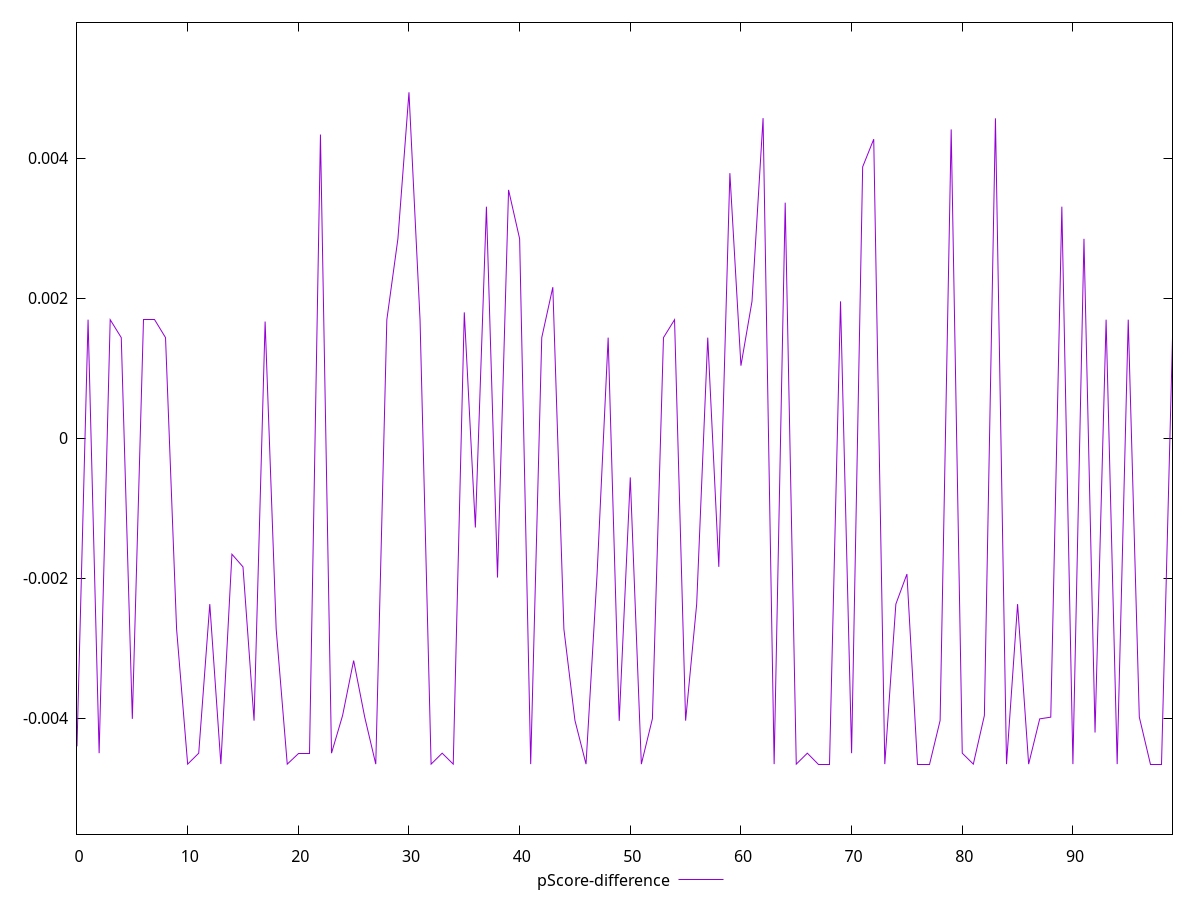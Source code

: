 reset

$pScoreDifference <<EOF
0 -0.004404017499953894
1 0.0016909743048152404
2 -0.004501804310517166
3 0.0016909743048152404
4 0.0014349555156591975
5 -0.004011619468976704
6 0.0016909743048152404
7 0.0016909743048152404
8 0.0014349555156591975
9 -0.0027289667531306128
10 -0.004658299055735227
11 -0.004501804310517166
12 -0.0023720976303206465
13 -0.004658299055735227
14 -0.0016593797549947498
15 -0.0018402122559053602
16 -0.004037203594357766
17 0.0016647210553605296
18 -0.0027289667531306128
19 -0.004658299055735227
20 -0.004501804310517166
21 -0.004501804310517166
22 0.004335942245955793
23 -0.004501804310517166
24 -0.003964150624280674
25 -0.003178377216430106
26 -0.0039857557031897
27 -0.004658299055735227
28 0.0016909743048152404
29 0.002846896622813122
30 0.004939743917957373
31 0.0016909743048152404
32 -0.004658299055735227
33 -0.004501804310517166
34 -0.004658299055735227
35 0.0017959756539759342
36 -0.001277766092167676
37 0.0033059224797628017
38 -0.0019926744521693296
39 0.003545292193010585
40 0.002846896622813122
41 -0.004658299055735227
42 0.0014349555156591975
43 0.0021553654909889364
44 -0.0027289667531306128
45 -0.004034562741140104
46 -0.004658299055735227
47 -0.0019427990435524345
48 0.0014349555156591975
49 -0.004039855067647194
50 -0.0005619342015447115
51 -0.004658299055735227
52 -0.0040095427263871965
53 0.0014349555156591975
54 0.0016909743048152404
55 -0.004037203594357766
56 -0.0023720976303206465
57 0.0014349555156591975
58 -0.0018402122559053602
59 0.003784577840051373
60 0.0010339159571350898
61 0.0019534426856701037
62 0.004570663107023271
63 -0.004658299055735227
64 0.003362307191802749
65 -0.004658299055735227
66 -0.004501804310517166
67 -0.004658299055735227
68 -0.004658299055735227
69 0.0019534426856701037
70 -0.004501804310517166
71 0.0038743482154927067
72 0.0042698187274289486
73 -0.004658299055735227
74 -0.0023720976303206465
75 -0.0019427990435524345
76 -0.004658299055735227
77 -0.004658299055735227
78 -0.004035060395011161
79 0.004409187807626298
80 -0.004501804310517166
81 -0.004658299055735227
82 -0.0039632193929136
83 0.004567408371493904
84 -0.004658299055735227
85 -0.0023720976303206465
86 -0.004658299055735227
87 -0.004011619468976704
88 -0.003987262439683661
89 0.0033059224797628017
90 -0.004658299055735227
91 0.002846896622813122
92 -0.004206519123254862
93 0.0016909743048152404
94 -0.004658299055735227
95 0.0016909743048152404
96 -0.0039857557031897
97 -0.004658299055735227
98 -0.004658299055735227
99 0.0014349555156591975
EOF

set key outside below
set xrange [0:99]
set yrange [-0.005658299055735227:0.005939743917957373]
set trange [-0.005658299055735227:0.005939743917957373]
set terminal svg size 640, 500 enhanced background rgb 'white'
set output "reports/report_00028_2021-02-24T12-49-42.674Z/cumulative-layout-shift/samples/astro/pScore-difference/values.svg"

plot $pScoreDifference title "pScore-difference" with line

reset
